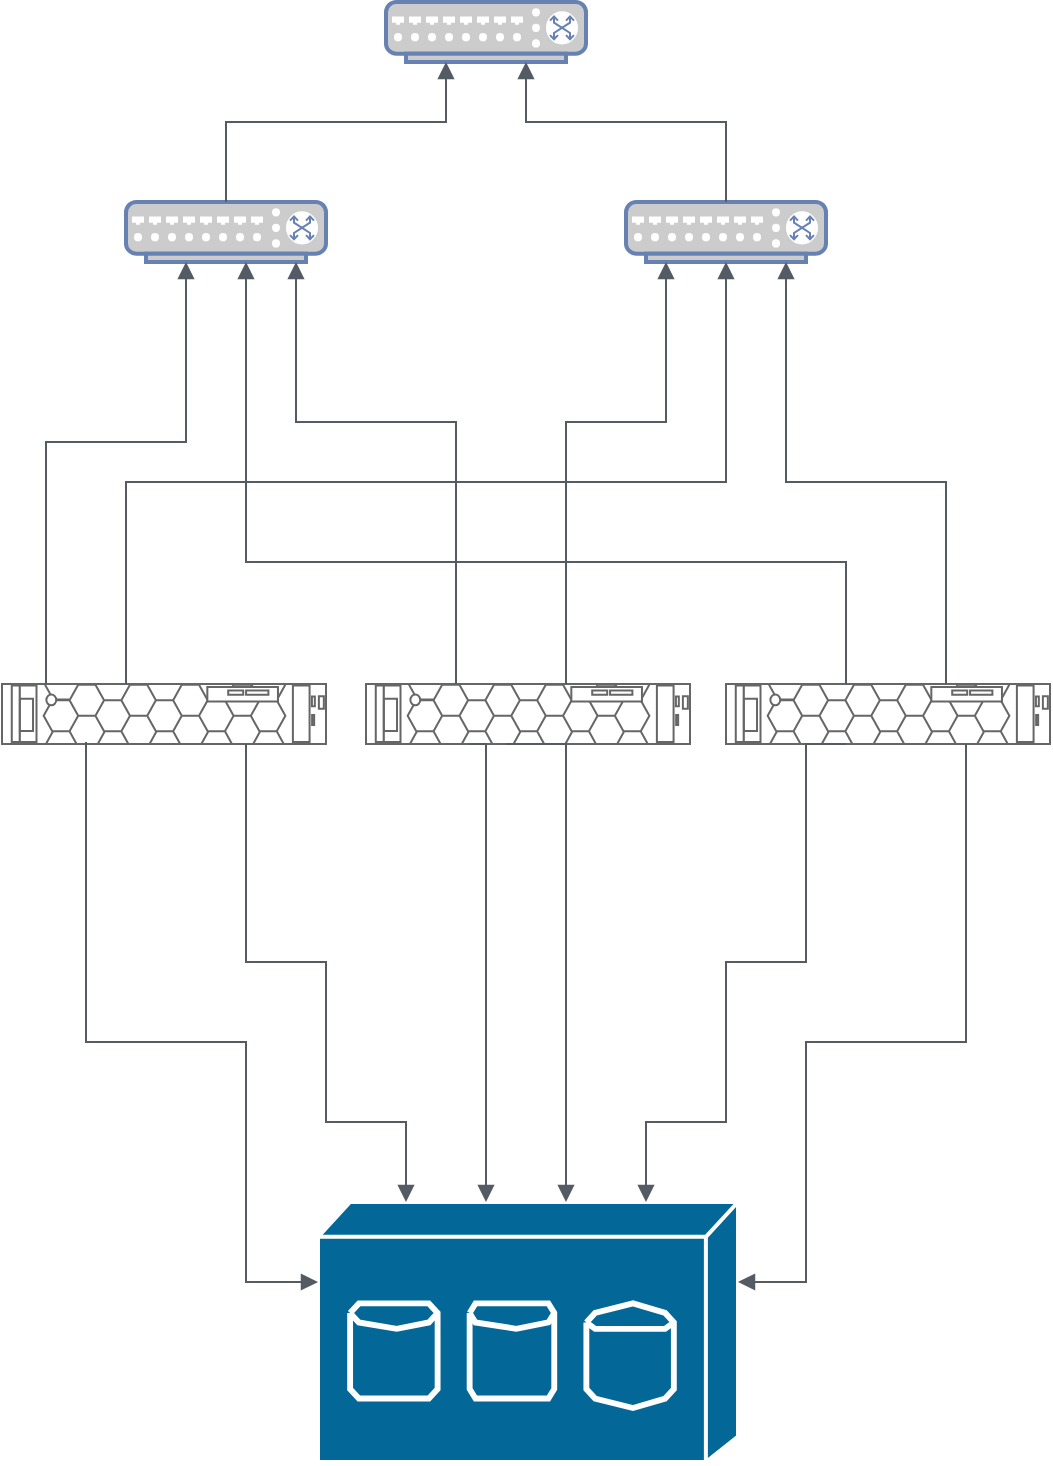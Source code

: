 <mxfile version="24.8.6">
  <diagram name="Page-1" id="d66fe2ae-3e9f-cf2f-6d29-e24063ad5d60">
    <mxGraphModel dx="268" dy="788" grid="1" gridSize="10" guides="1" tooltips="1" connect="1" arrows="1" fold="1" page="1" pageScale="1" pageWidth="1100" pageHeight="850" background="none" math="0" shadow="0">
      <root>
        <mxCell id="0" />
        <mxCell id="1" parent="0" />
        <mxCell id="ATS3qeIq1wKkfKDbH3XK-2" value="" style="fontColor=#0066CC;verticalAlign=top;verticalLabelPosition=bottom;labelPosition=center;align=center;html=1;outlineConnect=0;fillColor=#CCCCCC;strokeColor=#6881B3;gradientColor=none;gradientDirection=north;strokeWidth=2;shape=mxgraph.networks.switch;" parent="1" vertex="1">
          <mxGeometry x="1590" y="40" width="100" height="30" as="geometry" />
        </mxCell>
        <mxCell id="ATS3qeIq1wKkfKDbH3XK-7" value="" style="fontColor=#0066CC;verticalAlign=top;verticalLabelPosition=bottom;labelPosition=center;align=center;html=1;outlineConnect=0;fillColor=#CCCCCC;strokeColor=#6881B3;gradientColor=none;gradientDirection=north;strokeWidth=2;shape=mxgraph.networks.switch;" parent="1" vertex="1">
          <mxGeometry x="1460" y="140" width="100" height="30" as="geometry" />
        </mxCell>
        <mxCell id="ATS3qeIq1wKkfKDbH3XK-8" value="" style="fontColor=#0066CC;verticalAlign=top;verticalLabelPosition=bottom;labelPosition=center;align=center;html=1;outlineConnect=0;fillColor=#CCCCCC;strokeColor=#6881B3;gradientColor=none;gradientDirection=north;strokeWidth=2;shape=mxgraph.networks.switch;" parent="1" vertex="1">
          <mxGeometry x="1710" y="140" width="100" height="30" as="geometry" />
        </mxCell>
        <mxCell id="nzTvdBeOV5-Y9EgH_qz0-6" value="" style="shape=mxgraph.cisco.storage.fc_storage;sketch=0;html=1;pointerEvents=1;dashed=0;fillColor=#036897;strokeColor=#ffffff;strokeWidth=2;verticalLabelPosition=bottom;verticalAlign=top;align=center;outlineConnect=0;" parent="1" vertex="1">
          <mxGeometry x="1556" y="640" width="210" height="130" as="geometry" />
        </mxCell>
        <mxCell id="nzTvdBeOV5-Y9EgH_qz0-7" value="" style="strokeColor=#666666;html=1;labelPosition=right;align=left;spacingLeft=15;shadow=0;dashed=0;outlineConnect=0;shape=mxgraph.rack.dell.poweredge_r840;" parent="1" vertex="1">
          <mxGeometry x="1398" y="381" width="162" height="30" as="geometry" />
        </mxCell>
        <mxCell id="nzTvdBeOV5-Y9EgH_qz0-8" value="" style="strokeColor=#666666;html=1;labelPosition=right;align=left;spacingLeft=15;shadow=0;dashed=0;outlineConnect=0;shape=mxgraph.rack.dell.poweredge_r840;" parent="1" vertex="1">
          <mxGeometry x="1580" y="381" width="162" height="30" as="geometry" />
        </mxCell>
        <mxCell id="nzTvdBeOV5-Y9EgH_qz0-9" value="" style="strokeColor=#666666;html=1;labelPosition=right;align=left;spacingLeft=15;shadow=0;dashed=0;outlineConnect=0;shape=mxgraph.rack.dell.poweredge_r840;" parent="1" vertex="1">
          <mxGeometry x="1760" y="381" width="162" height="30" as="geometry" />
        </mxCell>
        <mxCell id="nzTvdBeOV5-Y9EgH_qz0-11" value="" style="edgeStyle=orthogonalEdgeStyle;html=1;endArrow=block;elbow=vertical;startArrow=none;endFill=1;strokeColor=#545B64;rounded=0;" parent="1" edge="1" target="nzTvdBeOV5-Y9EgH_qz0-6">
          <mxGeometry width="100" relative="1" as="geometry">
            <mxPoint x="1440" y="410" as="sourcePoint" />
            <mxPoint x="1469" y="609" as="targetPoint" />
            <Array as="points">
              <mxPoint x="1440" y="410" />
              <mxPoint x="1440" y="560" />
              <mxPoint x="1520" y="560" />
              <mxPoint x="1520" y="680" />
            </Array>
          </mxGeometry>
        </mxCell>
        <mxCell id="nzTvdBeOV5-Y9EgH_qz0-12" value="" style="edgeStyle=orthogonalEdgeStyle;html=1;endArrow=block;elbow=vertical;startArrow=none;endFill=1;strokeColor=#545B64;rounded=0;" parent="1" source="nzTvdBeOV5-Y9EgH_qz0-7" target="nzTvdBeOV5-Y9EgH_qz0-6" edge="1">
          <mxGeometry width="100" relative="1" as="geometry">
            <mxPoint x="1450" y="451" as="sourcePoint" />
            <mxPoint x="1750" y="620" as="targetPoint" />
            <Array as="points">
              <mxPoint x="1520" y="520" />
              <mxPoint x="1560" y="520" />
              <mxPoint x="1560" y="600" />
              <mxPoint x="1600" y="600" />
            </Array>
          </mxGeometry>
        </mxCell>
        <mxCell id="nzTvdBeOV5-Y9EgH_qz0-16" value="" style="edgeStyle=orthogonalEdgeStyle;html=1;endArrow=block;elbow=vertical;startArrow=none;endFill=1;strokeColor=#545B64;rounded=0;" parent="1" source="nzTvdBeOV5-Y9EgH_qz0-9" edge="1" target="nzTvdBeOV5-Y9EgH_qz0-6">
          <mxGeometry width="100" relative="1" as="geometry">
            <mxPoint x="1830" y="480" as="sourcePoint" />
            <mxPoint x="1710" y="630" as="targetPoint" />
            <Array as="points">
              <mxPoint x="1880" y="560" />
              <mxPoint x="1800" y="560" />
              <mxPoint x="1800" y="680" />
            </Array>
          </mxGeometry>
        </mxCell>
        <mxCell id="nzTvdBeOV5-Y9EgH_qz0-18" value="" style="edgeStyle=orthogonalEdgeStyle;html=1;endArrow=block;elbow=vertical;startArrow=none;endFill=1;strokeColor=#545B64;rounded=0;" parent="1" edge="1" target="nzTvdBeOV5-Y9EgH_qz0-6">
          <mxGeometry width="100" relative="1" as="geometry">
            <mxPoint x="1650" y="411" as="sourcePoint" />
            <mxPoint x="1680" y="630" as="targetPoint" />
            <Array as="points">
              <mxPoint x="1680" y="411" />
            </Array>
          </mxGeometry>
        </mxCell>
        <mxCell id="nzTvdBeOV5-Y9EgH_qz0-19" value="" style="edgeStyle=orthogonalEdgeStyle;html=1;endArrow=none;elbow=vertical;startArrow=block;startFill=1;strokeColor=#545B64;rounded=0;" parent="1" edge="1" source="nzTvdBeOV5-Y9EgH_qz0-6">
          <mxGeometry width="100" relative="1" as="geometry">
            <mxPoint x="1500" y="610" as="sourcePoint" />
            <mxPoint x="1632" y="411" as="targetPoint" />
            <Array as="points">
              <mxPoint x="1640" y="470" />
              <mxPoint x="1640" y="470" />
              <mxPoint x="1640" y="411" />
            </Array>
          </mxGeometry>
        </mxCell>
        <mxCell id="nzTvdBeOV5-Y9EgH_qz0-20" value="" style="edgeStyle=orthogonalEdgeStyle;html=1;endArrow=none;elbow=vertical;startArrow=block;startFill=1;strokeColor=#545B64;rounded=0;" parent="1" edge="1" source="nzTvdBeOV5-Y9EgH_qz0-6">
          <mxGeometry width="100" relative="1" as="geometry">
            <mxPoint x="1730" y="620" as="sourcePoint" />
            <mxPoint x="1820" y="411" as="targetPoint" />
            <Array as="points">
              <mxPoint x="1720" y="600" />
              <mxPoint x="1760" y="600" />
              <mxPoint x="1760" y="520" />
              <mxPoint x="1800" y="520" />
              <mxPoint x="1800" y="411" />
            </Array>
          </mxGeometry>
        </mxCell>
        <mxCell id="nzTvdBeOV5-Y9EgH_qz0-22" value="" style="edgeStyle=orthogonalEdgeStyle;html=1;endArrow=block;elbow=vertical;startArrow=none;endFill=1;strokeColor=#545B64;rounded=0;" parent="1" source="nzTvdBeOV5-Y9EgH_qz0-9" target="ATS3qeIq1wKkfKDbH3XK-7" edge="1">
          <mxGeometry width="100" relative="1" as="geometry">
            <mxPoint x="1890" y="370" as="sourcePoint" />
            <mxPoint x="1630" y="330" as="targetPoint" />
            <Array as="points">
              <mxPoint x="1820" y="320" />
              <mxPoint x="1520" y="320" />
            </Array>
          </mxGeometry>
        </mxCell>
        <mxCell id="nzTvdBeOV5-Y9EgH_qz0-23" value="" style="edgeStyle=orthogonalEdgeStyle;html=1;endArrow=none;elbow=vertical;startArrow=block;startFill=1;strokeColor=#545B64;rounded=0;exitX=0.8;exitY=1;exitDx=0;exitDy=0;exitPerimeter=0;" parent="1" source="ATS3qeIq1wKkfKDbH3XK-8" target="nzTvdBeOV5-Y9EgH_qz0-9" edge="1">
          <mxGeometry width="100" relative="1" as="geometry">
            <mxPoint x="1740" y="300" as="sourcePoint" />
            <mxPoint x="1910" y="370" as="targetPoint" />
            <Array as="points">
              <mxPoint x="1790" y="280" />
              <mxPoint x="1870" y="280" />
            </Array>
          </mxGeometry>
        </mxCell>
        <mxCell id="nzTvdBeOV5-Y9EgH_qz0-24" value="" style="edgeStyle=orthogonalEdgeStyle;html=1;endArrow=none;elbow=vertical;startArrow=block;startFill=1;strokeColor=#545B64;rounded=0;exitX=0.8;exitY=1;exitDx=0;exitDy=0;exitPerimeter=0;" parent="1" edge="1">
          <mxGeometry width="100" relative="1" as="geometry">
            <mxPoint x="1545" y="170" as="sourcePoint" />
            <mxPoint x="1625" y="381" as="targetPoint" />
            <Array as="points">
              <mxPoint x="1545" y="250" />
              <mxPoint x="1625" y="250" />
            </Array>
          </mxGeometry>
        </mxCell>
        <mxCell id="nzTvdBeOV5-Y9EgH_qz0-25" value="" style="edgeStyle=orthogonalEdgeStyle;html=1;endArrow=none;elbow=vertical;startArrow=block;startFill=1;strokeColor=#545B64;rounded=0;" parent="1" source="ATS3qeIq1wKkfKDbH3XK-8" edge="1">
          <mxGeometry width="100" relative="1" as="geometry">
            <mxPoint x="1600" y="170" as="sourcePoint" />
            <mxPoint x="1680" y="381" as="targetPoint" />
            <Array as="points">
              <mxPoint x="1730" y="250" />
              <mxPoint x="1680" y="250" />
            </Array>
          </mxGeometry>
        </mxCell>
        <mxCell id="nzTvdBeOV5-Y9EgH_qz0-26" value="" style="edgeStyle=orthogonalEdgeStyle;html=1;endArrow=none;elbow=vertical;startArrow=block;startFill=1;strokeColor=#545B64;rounded=0;" parent="1" source="ATS3qeIq1wKkfKDbH3XK-7" edge="1">
          <mxGeometry width="100" relative="1" as="geometry">
            <mxPoint x="1340" y="170" as="sourcePoint" />
            <mxPoint x="1420" y="381" as="targetPoint" />
            <Array as="points">
              <mxPoint x="1490" y="260" />
              <mxPoint x="1420" y="260" />
            </Array>
          </mxGeometry>
        </mxCell>
        <mxCell id="nzTvdBeOV5-Y9EgH_qz0-27" value="" style="edgeStyle=orthogonalEdgeStyle;html=1;endArrow=none;elbow=vertical;startArrow=block;startFill=1;strokeColor=#545B64;rounded=0;exitX=0.5;exitY=1;exitDx=0;exitDy=0;exitPerimeter=0;" parent="1" source="ATS3qeIq1wKkfKDbH3XK-8" edge="1">
          <mxGeometry width="100" relative="1" as="geometry">
            <mxPoint x="1510" y="170" as="sourcePoint" />
            <mxPoint x="1460" y="381" as="targetPoint" />
            <Array as="points">
              <mxPoint x="1760" y="280" />
              <mxPoint x="1460" y="280" />
            </Array>
          </mxGeometry>
        </mxCell>
        <mxCell id="nzTvdBeOV5-Y9EgH_qz0-28" value="" style="edgeStyle=orthogonalEdgeStyle;html=1;endArrow=block;elbow=vertical;startArrow=none;endFill=1;strokeColor=#545B64;rounded=0;exitX=0.5;exitY=0;exitDx=0;exitDy=0;exitPerimeter=0;" parent="1" source="ATS3qeIq1wKkfKDbH3XK-7" target="ATS3qeIq1wKkfKDbH3XK-2" edge="1">
          <mxGeometry width="100" relative="1" as="geometry">
            <mxPoint x="1480" y="90" as="sourcePoint" />
            <mxPoint x="1630" y="170" as="targetPoint" />
            <Array as="points">
              <mxPoint x="1510" y="100" />
              <mxPoint x="1620" y="100" />
            </Array>
          </mxGeometry>
        </mxCell>
        <mxCell id="nzTvdBeOV5-Y9EgH_qz0-29" value="" style="edgeStyle=orthogonalEdgeStyle;html=1;endArrow=none;elbow=vertical;startArrow=block;startFill=1;strokeColor=#545B64;rounded=0;" parent="1" source="ATS3qeIq1wKkfKDbH3XK-2" edge="1">
          <mxGeometry width="100" relative="1" as="geometry">
            <mxPoint x="1640" y="140" as="sourcePoint" />
            <mxPoint x="1760" y="130" as="targetPoint" />
            <Array as="points">
              <mxPoint x="1660" y="100" />
              <mxPoint x="1760" y="100" />
              <mxPoint x="1760" y="140" />
            </Array>
          </mxGeometry>
        </mxCell>
      </root>
    </mxGraphModel>
  </diagram>
</mxfile>
